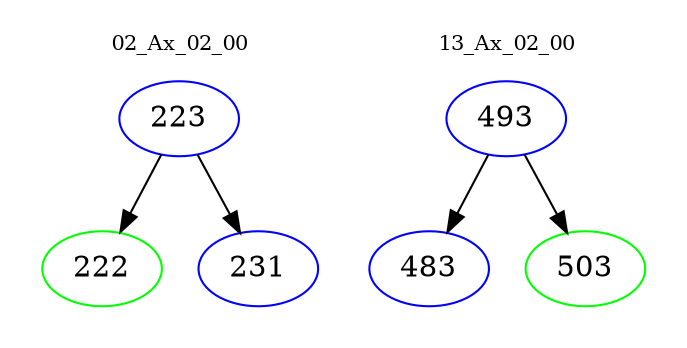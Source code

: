 digraph{
subgraph cluster_0 {
color = white
label = "02_Ax_02_00";
fontsize=10;
T0_223 [label="223", color="blue"]
T0_223 -> T0_222 [color="black"]
T0_222 [label="222", color="green"]
T0_223 -> T0_231 [color="black"]
T0_231 [label="231", color="blue"]
}
subgraph cluster_1 {
color = white
label = "13_Ax_02_00";
fontsize=10;
T1_493 [label="493", color="blue"]
T1_493 -> T1_483 [color="black"]
T1_483 [label="483", color="blue"]
T1_493 -> T1_503 [color="black"]
T1_503 [label="503", color="green"]
}
}
